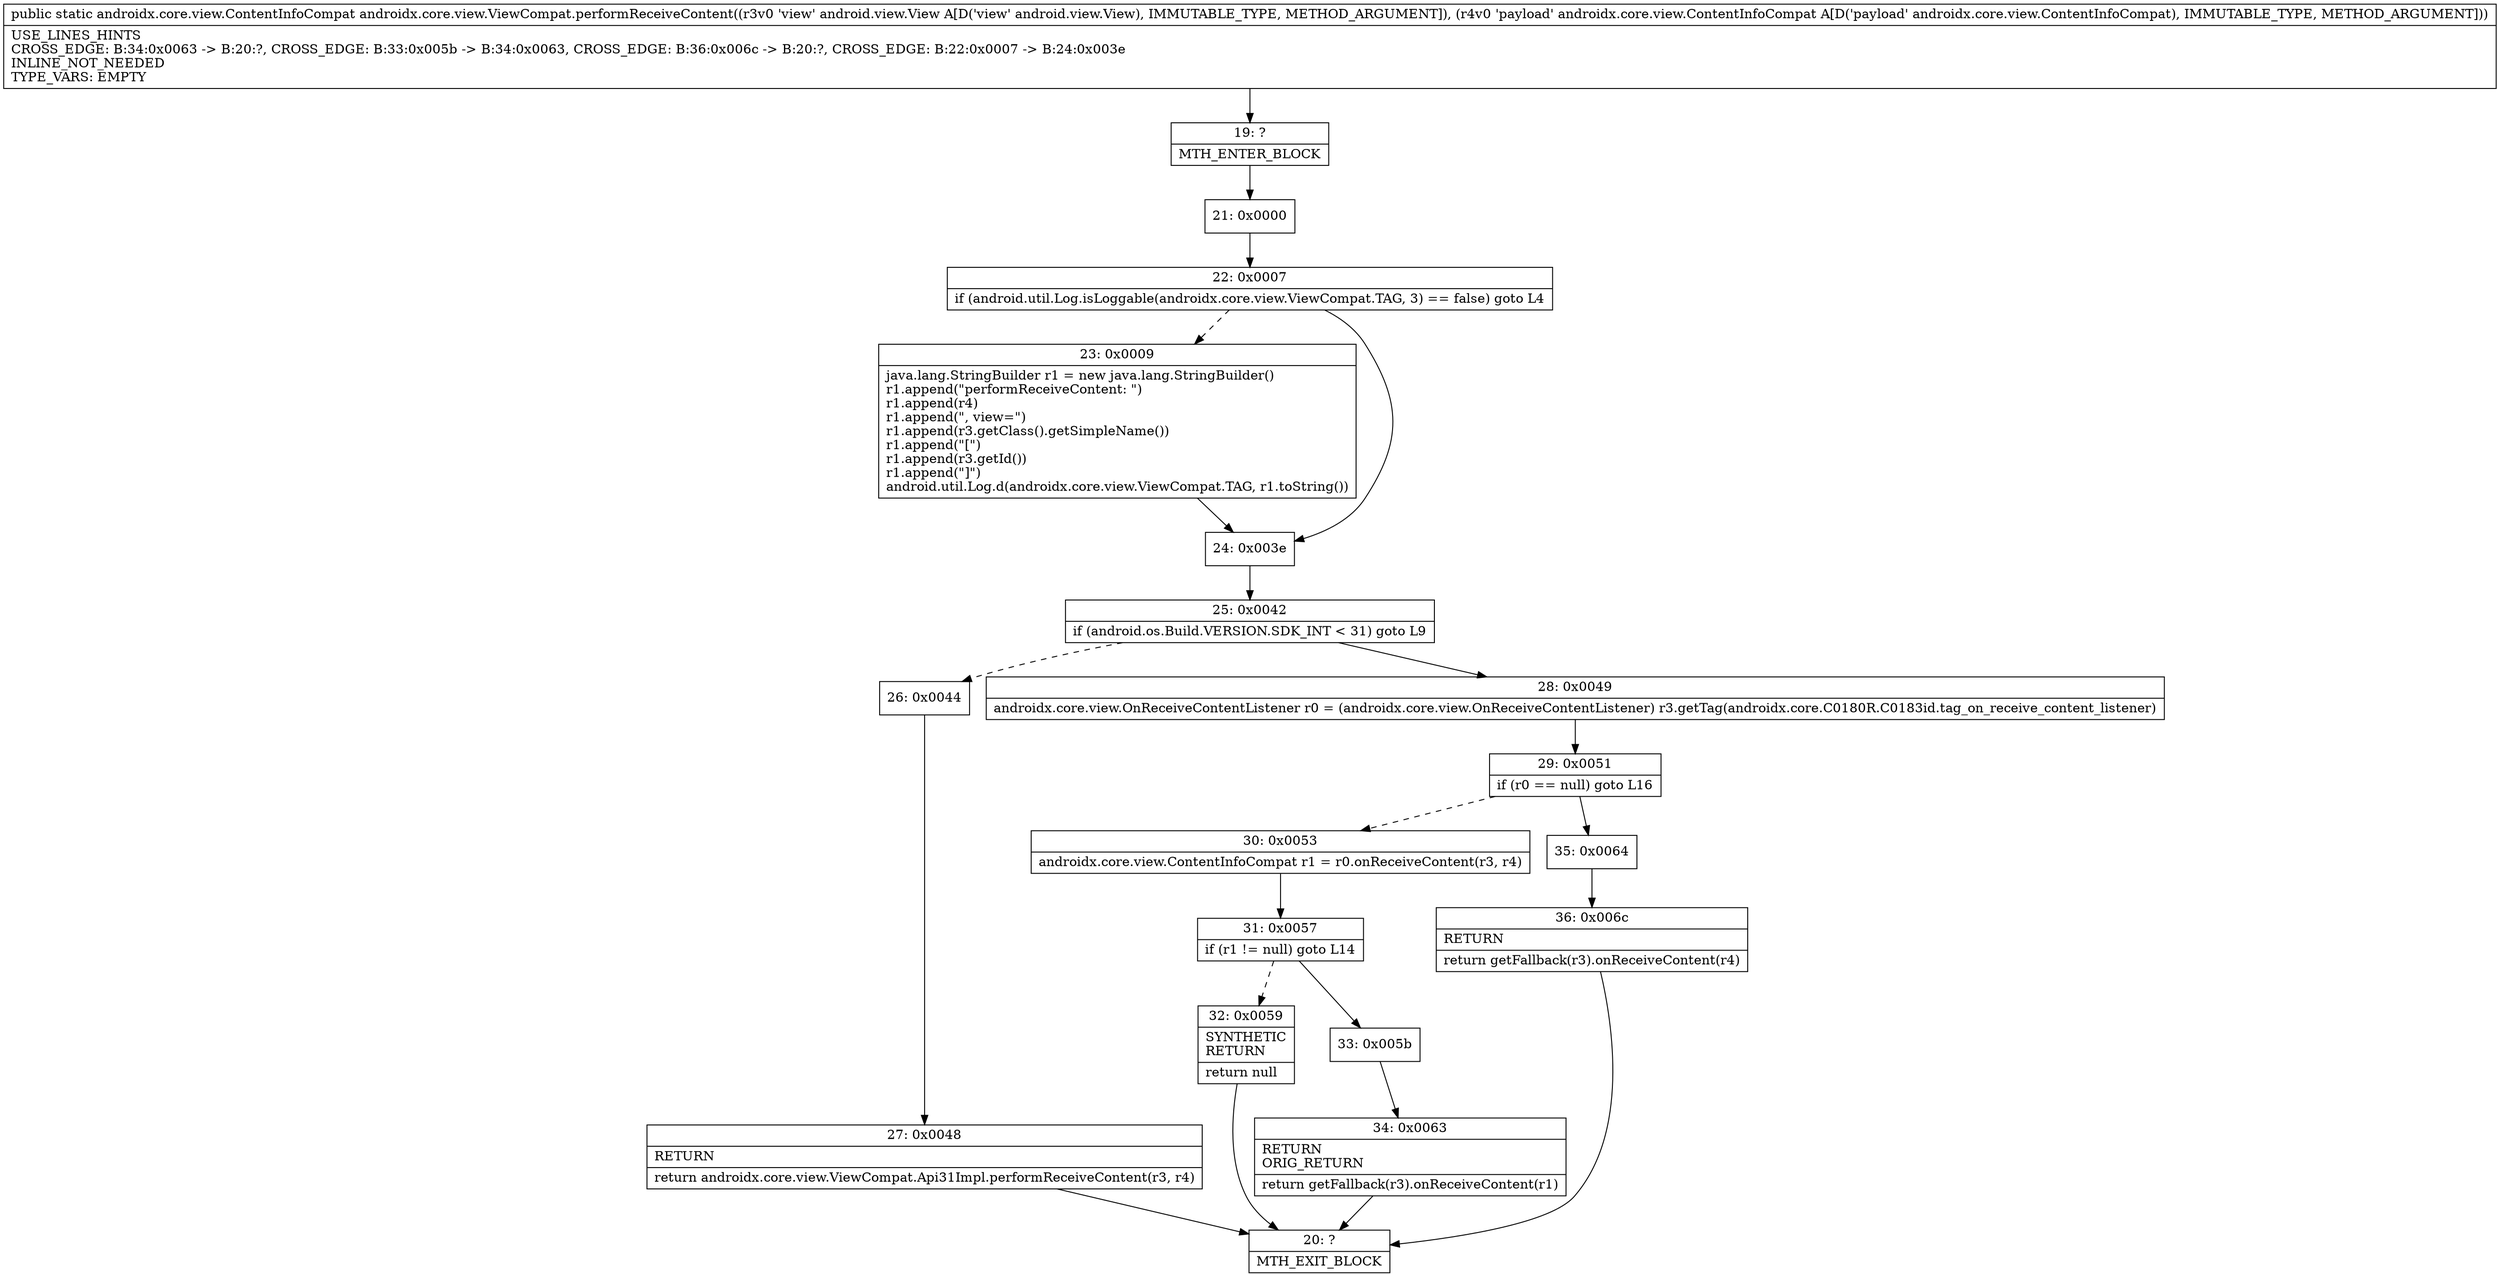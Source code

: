 digraph "CFG forandroidx.core.view.ViewCompat.performReceiveContent(Landroid\/view\/View;Landroidx\/core\/view\/ContentInfoCompat;)Landroidx\/core\/view\/ContentInfoCompat;" {
Node_19 [shape=record,label="{19\:\ ?|MTH_ENTER_BLOCK\l}"];
Node_21 [shape=record,label="{21\:\ 0x0000}"];
Node_22 [shape=record,label="{22\:\ 0x0007|if (android.util.Log.isLoggable(androidx.core.view.ViewCompat.TAG, 3) == false) goto L4\l}"];
Node_23 [shape=record,label="{23\:\ 0x0009|java.lang.StringBuilder r1 = new java.lang.StringBuilder()\lr1.append(\"performReceiveContent: \")\lr1.append(r4)\lr1.append(\", view=\")\lr1.append(r3.getClass().getSimpleName())\lr1.append(\"[\")\lr1.append(r3.getId())\lr1.append(\"]\")\landroid.util.Log.d(androidx.core.view.ViewCompat.TAG, r1.toString())\l}"];
Node_24 [shape=record,label="{24\:\ 0x003e}"];
Node_25 [shape=record,label="{25\:\ 0x0042|if (android.os.Build.VERSION.SDK_INT \< 31) goto L9\l}"];
Node_26 [shape=record,label="{26\:\ 0x0044}"];
Node_27 [shape=record,label="{27\:\ 0x0048|RETURN\l|return androidx.core.view.ViewCompat.Api31Impl.performReceiveContent(r3, r4)\l}"];
Node_20 [shape=record,label="{20\:\ ?|MTH_EXIT_BLOCK\l}"];
Node_28 [shape=record,label="{28\:\ 0x0049|androidx.core.view.OnReceiveContentListener r0 = (androidx.core.view.OnReceiveContentListener) r3.getTag(androidx.core.C0180R.C0183id.tag_on_receive_content_listener)\l}"];
Node_29 [shape=record,label="{29\:\ 0x0051|if (r0 == null) goto L16\l}"];
Node_30 [shape=record,label="{30\:\ 0x0053|androidx.core.view.ContentInfoCompat r1 = r0.onReceiveContent(r3, r4)\l}"];
Node_31 [shape=record,label="{31\:\ 0x0057|if (r1 != null) goto L14\l}"];
Node_32 [shape=record,label="{32\:\ 0x0059|SYNTHETIC\lRETURN\l|return null\l}"];
Node_33 [shape=record,label="{33\:\ 0x005b}"];
Node_34 [shape=record,label="{34\:\ 0x0063|RETURN\lORIG_RETURN\l|return getFallback(r3).onReceiveContent(r1)\l}"];
Node_35 [shape=record,label="{35\:\ 0x0064}"];
Node_36 [shape=record,label="{36\:\ 0x006c|RETURN\l|return getFallback(r3).onReceiveContent(r4)\l}"];
MethodNode[shape=record,label="{public static androidx.core.view.ContentInfoCompat androidx.core.view.ViewCompat.performReceiveContent((r3v0 'view' android.view.View A[D('view' android.view.View), IMMUTABLE_TYPE, METHOD_ARGUMENT]), (r4v0 'payload' androidx.core.view.ContentInfoCompat A[D('payload' androidx.core.view.ContentInfoCompat), IMMUTABLE_TYPE, METHOD_ARGUMENT]))  | USE_LINES_HINTS\lCROSS_EDGE: B:34:0x0063 \-\> B:20:?, CROSS_EDGE: B:33:0x005b \-\> B:34:0x0063, CROSS_EDGE: B:36:0x006c \-\> B:20:?, CROSS_EDGE: B:22:0x0007 \-\> B:24:0x003e\lINLINE_NOT_NEEDED\lTYPE_VARS: EMPTY\l}"];
MethodNode -> Node_19;Node_19 -> Node_21;
Node_21 -> Node_22;
Node_22 -> Node_23[style=dashed];
Node_22 -> Node_24;
Node_23 -> Node_24;
Node_24 -> Node_25;
Node_25 -> Node_26[style=dashed];
Node_25 -> Node_28;
Node_26 -> Node_27;
Node_27 -> Node_20;
Node_28 -> Node_29;
Node_29 -> Node_30[style=dashed];
Node_29 -> Node_35;
Node_30 -> Node_31;
Node_31 -> Node_32[style=dashed];
Node_31 -> Node_33;
Node_32 -> Node_20;
Node_33 -> Node_34;
Node_34 -> Node_20;
Node_35 -> Node_36;
Node_36 -> Node_20;
}

